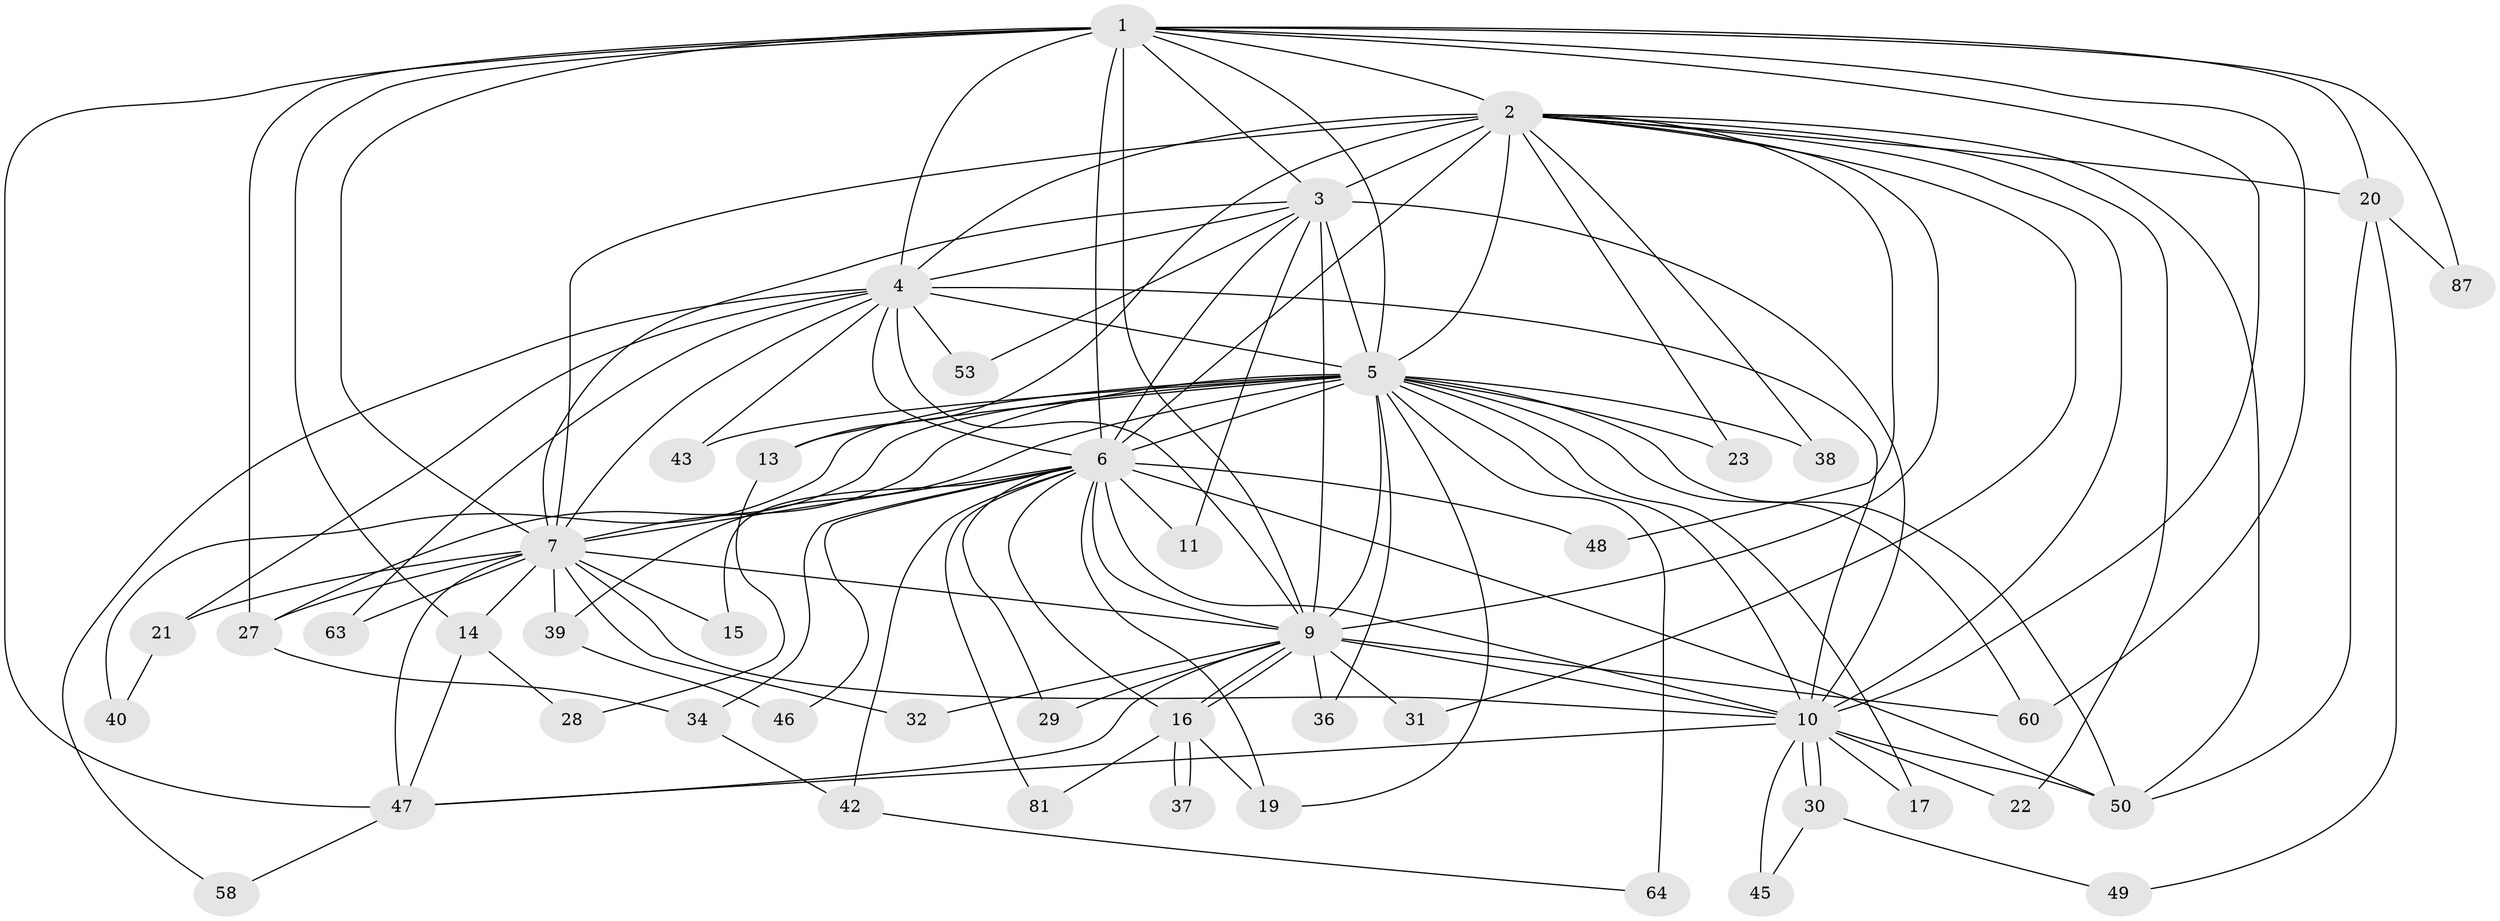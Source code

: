 // original degree distribution, {18: 0.010638297872340425, 21: 0.010638297872340425, 16: 0.02127659574468085, 19: 0.010638297872340425, 24: 0.010638297872340425, 25: 0.010638297872340425, 27: 0.010638297872340425, 20: 0.02127659574468085, 3: 0.1702127659574468, 2: 0.5851063829787234, 4: 0.09574468085106383, 7: 0.031914893617021274, 5: 0.010638297872340425}
// Generated by graph-tools (version 1.1) at 2025/17/03/04/25 18:17:50]
// undirected, 47 vertices, 122 edges
graph export_dot {
graph [start="1"]
  node [color=gray90,style=filled];
  1;
  2 [super="+33"];
  3 [super="+35+75+74+25"];
  4 [super="+18+55"];
  5 [super="+8+92+52+68+41"];
  6 [super="+65+26+59"];
  7 [super="+61+51"];
  9 [super="+24+90+57+12"];
  10;
  11;
  13;
  14 [super="+80"];
  15;
  16;
  17;
  19 [super="+66"];
  20;
  21;
  22;
  23;
  27 [super="+44"];
  28;
  29;
  30;
  31;
  32;
  34;
  36;
  37;
  38;
  39 [super="+69"];
  40 [super="+67"];
  42;
  43;
  45;
  46;
  47 [super="+70"];
  48;
  49;
  50 [super="+77+62"];
  53;
  58;
  60;
  63;
  64;
  81;
  87;
  1 -- 2;
  1 -- 3;
  1 -- 4;
  1 -- 5 [weight=2];
  1 -- 6;
  1 -- 7 [weight=3];
  1 -- 9 [weight=2];
  1 -- 10;
  1 -- 14;
  1 -- 20;
  1 -- 27;
  1 -- 47;
  1 -- 60;
  1 -- 87;
  2 -- 3 [weight=2];
  2 -- 4;
  2 -- 5 [weight=3];
  2 -- 6;
  2 -- 7 [weight=2];
  2 -- 9 [weight=2];
  2 -- 10;
  2 -- 13;
  2 -- 20;
  2 -- 22;
  2 -- 23;
  2 -- 31;
  2 -- 38;
  2 -- 48;
  2 -- 50;
  3 -- 4;
  3 -- 5 [weight=3];
  3 -- 6;
  3 -- 7 [weight=2];
  3 -- 9;
  3 -- 10 [weight=3];
  3 -- 11;
  3 -- 53;
  4 -- 5 [weight=3];
  4 -- 6;
  4 -- 7 [weight=2];
  4 -- 9 [weight=2];
  4 -- 10;
  4 -- 21;
  4 -- 43;
  4 -- 53;
  4 -- 58;
  4 -- 63;
  5 -- 6 [weight=6];
  5 -- 7 [weight=3];
  5 -- 9 [weight=4];
  5 -- 10 [weight=3];
  5 -- 23;
  5 -- 40 [weight=3];
  5 -- 64;
  5 -- 13;
  5 -- 17;
  5 -- 19;
  5 -- 36;
  5 -- 38;
  5 -- 39;
  5 -- 43;
  5 -- 50;
  5 -- 27;
  5 -- 60;
  6 -- 7;
  6 -- 9;
  6 -- 10;
  6 -- 11 [weight=2];
  6 -- 15;
  6 -- 19;
  6 -- 29;
  6 -- 34;
  6 -- 42;
  6 -- 46;
  6 -- 48;
  6 -- 16;
  6 -- 81;
  6 -- 50;
  7 -- 9;
  7 -- 10 [weight=2];
  7 -- 14;
  7 -- 15;
  7 -- 21;
  7 -- 27 [weight=2];
  7 -- 32;
  7 -- 39 [weight=2];
  7 -- 63;
  7 -- 47 [weight=2];
  9 -- 10;
  9 -- 16;
  9 -- 16;
  9 -- 29;
  9 -- 31;
  9 -- 60;
  9 -- 32;
  9 -- 36;
  9 -- 47;
  10 -- 17;
  10 -- 22;
  10 -- 30;
  10 -- 30;
  10 -- 45;
  10 -- 47;
  10 -- 50;
  13 -- 28;
  14 -- 28;
  14 -- 47;
  16 -- 37;
  16 -- 37;
  16 -- 81;
  16 -- 19;
  20 -- 49;
  20 -- 87;
  20 -- 50;
  21 -- 40;
  27 -- 34;
  30 -- 45;
  30 -- 49;
  34 -- 42;
  39 -- 46;
  42 -- 64;
  47 -- 58;
}
